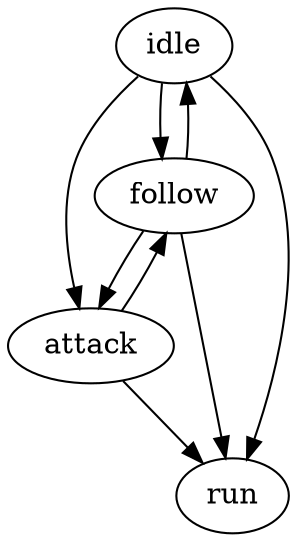 digraph G {
    idle -> follow, attack, run
    follow -> idle, attack, run
    attack -> follow, run
}